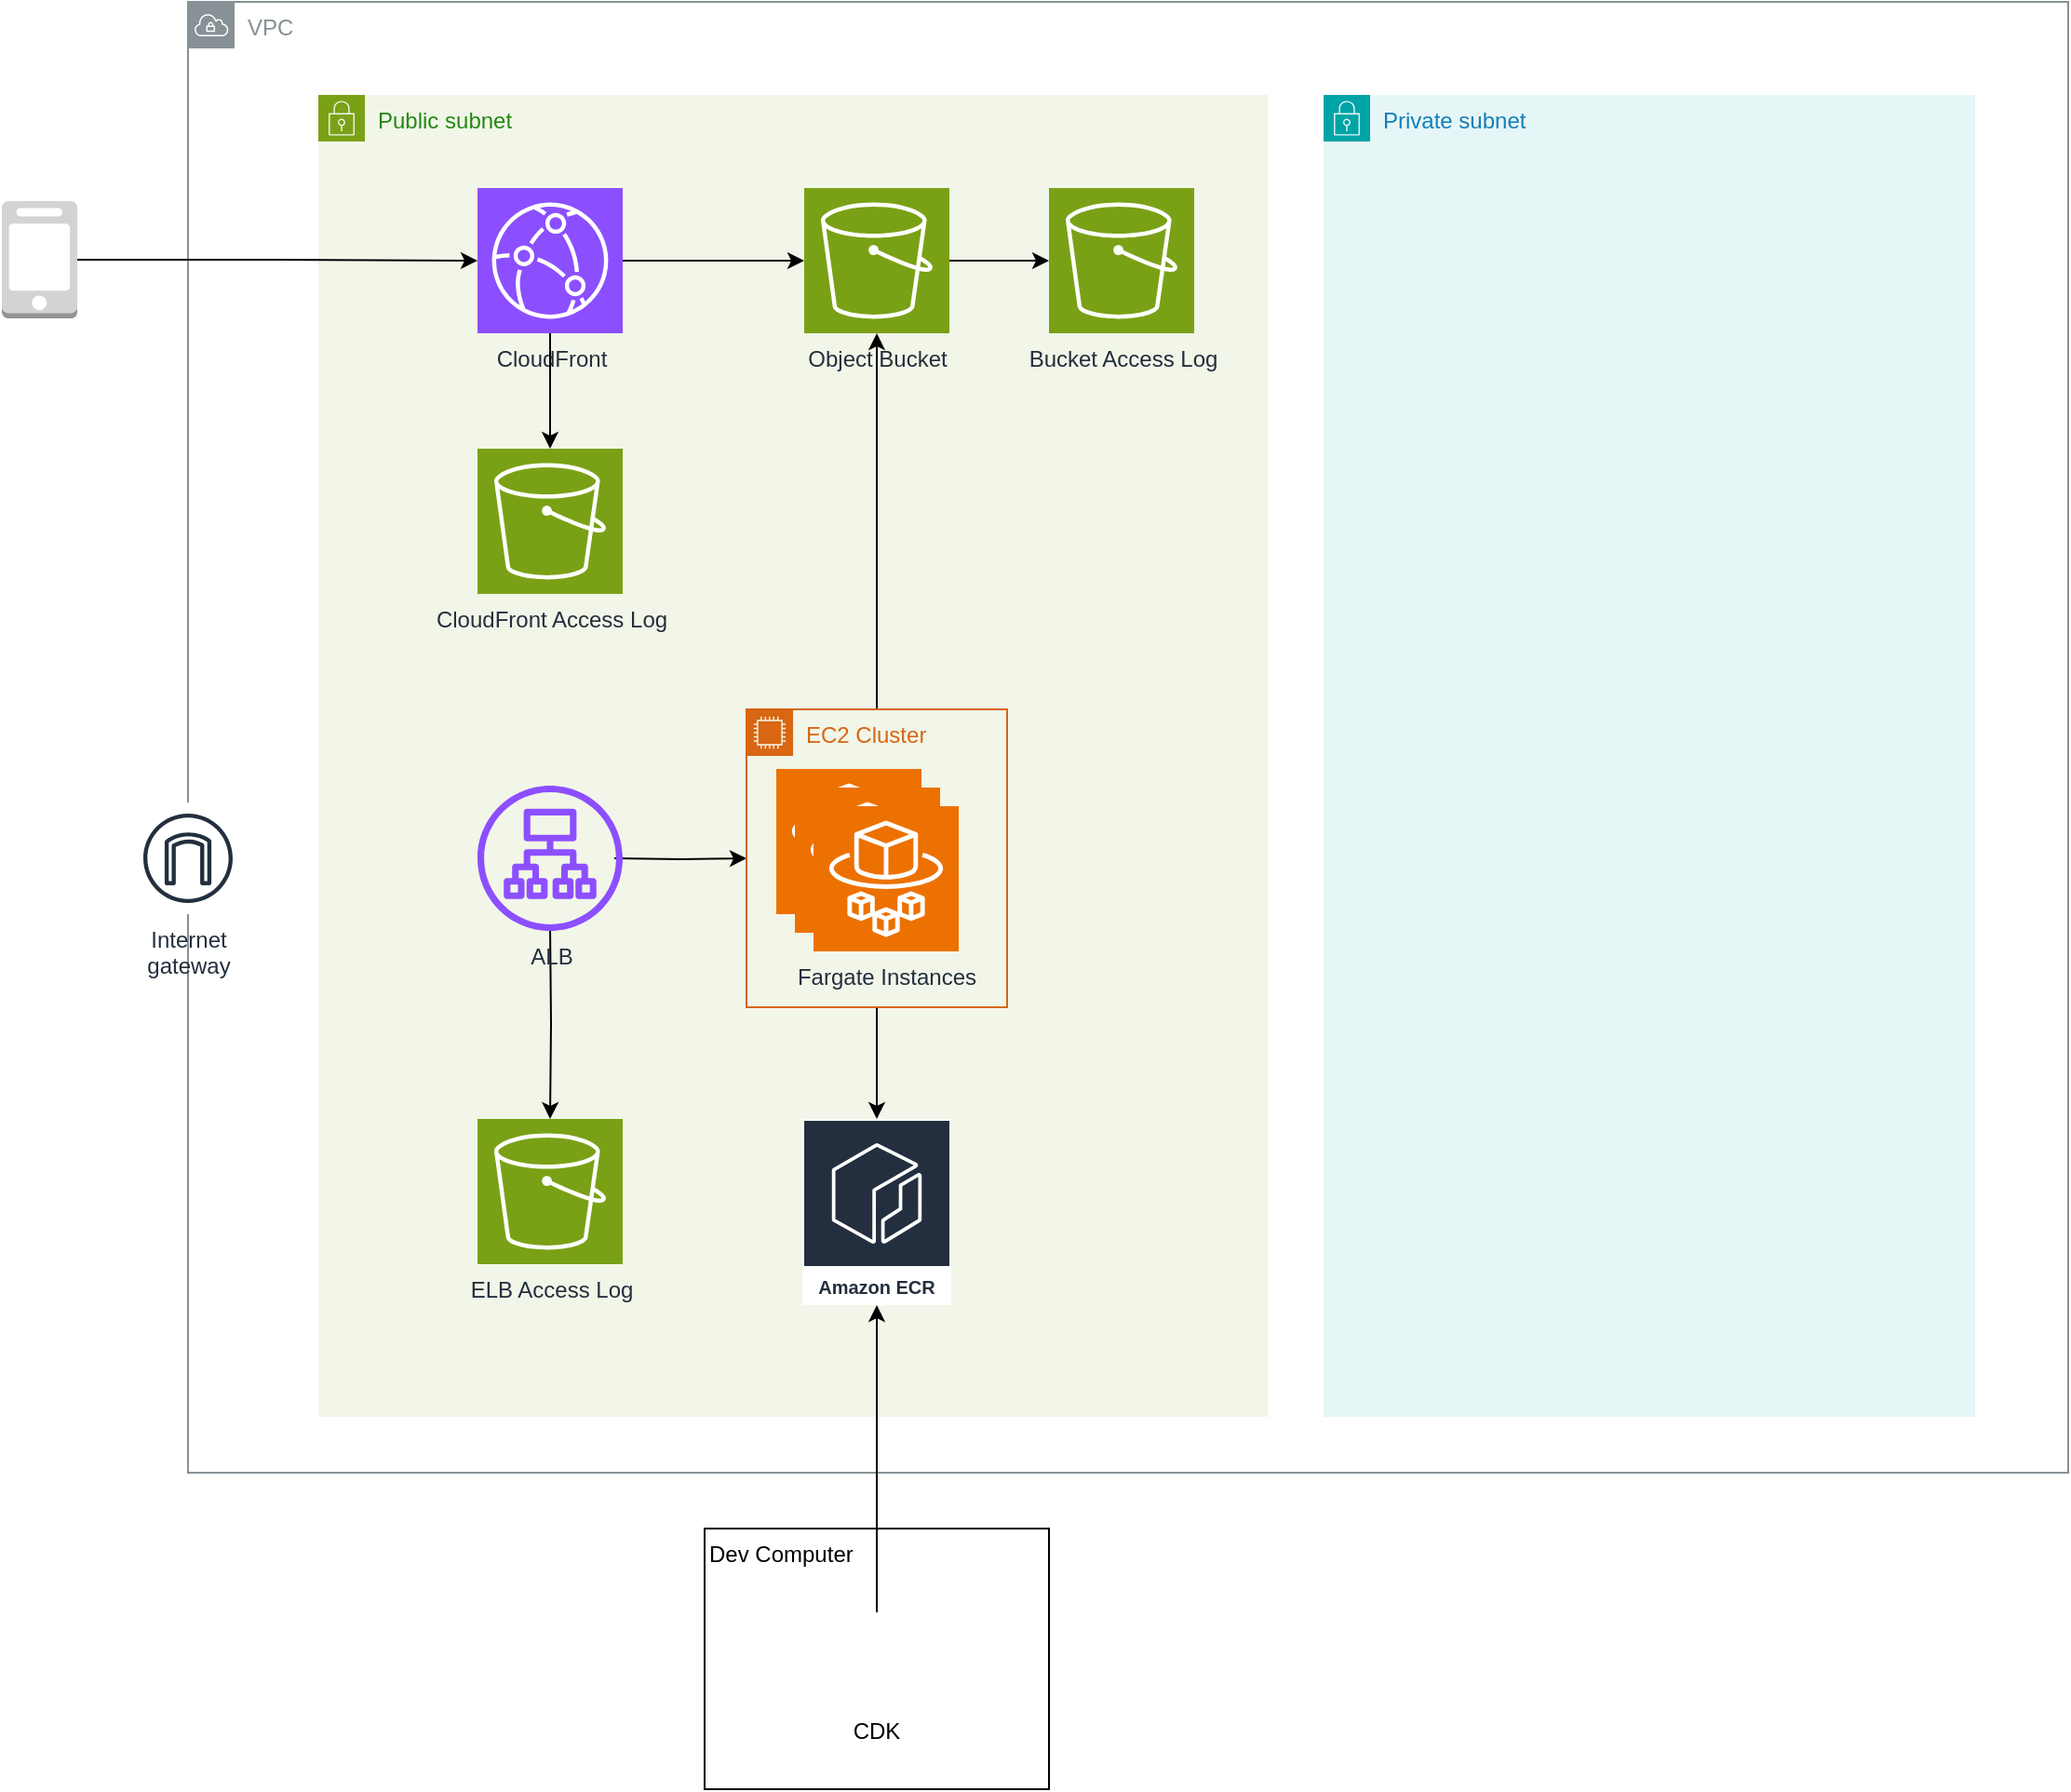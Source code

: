 <mxfile version="24.6.4" type="device">
  <diagram name="Page-1" id="hm0n6FIlsCr-iYiAq2KB">
    <mxGraphModel dx="1363" dy="2063" grid="1" gridSize="10" guides="1" tooltips="1" connect="1" arrows="1" fold="1" page="1" pageScale="1" pageWidth="850" pageHeight="1100" math="0" shadow="0">
      <root>
        <mxCell id="0" />
        <mxCell id="1" parent="0" />
        <mxCell id="xzp7-Ojl1nri3tV_25t9-10" value="VPC" style="sketch=0;outlineConnect=0;gradientColor=none;html=1;whiteSpace=wrap;fontSize=12;fontStyle=0;shape=mxgraph.aws4.group;grIcon=mxgraph.aws4.group_vpc;strokeColor=#879196;fillColor=none;verticalAlign=top;align=left;spacingLeft=30;fontColor=#879196;dashed=0;" vertex="1" parent="1">
          <mxGeometry x="160" y="-170" width="1010" height="790" as="geometry" />
        </mxCell>
        <mxCell id="xzp7-Ojl1nri3tV_25t9-26" value="Public subnet" style="points=[[0,0],[0.25,0],[0.5,0],[0.75,0],[1,0],[1,0.25],[1,0.5],[1,0.75],[1,1],[0.75,1],[0.5,1],[0.25,1],[0,1],[0,0.75],[0,0.5],[0,0.25]];outlineConnect=0;gradientColor=none;html=1;whiteSpace=wrap;fontSize=12;fontStyle=0;container=1;pointerEvents=0;collapsible=0;recursiveResize=0;shape=mxgraph.aws4.group;grIcon=mxgraph.aws4.group_security_group;grStroke=0;strokeColor=#7AA116;fillColor=#F2F6E8;verticalAlign=top;align=left;spacingLeft=30;fontColor=#248814;dashed=0;" vertex="1" parent="1">
          <mxGeometry x="230" y="-120" width="510" height="710" as="geometry" />
        </mxCell>
        <mxCell id="xzp7-Ojl1nri3tV_25t9-8" style="edgeStyle=orthogonalEdgeStyle;rounded=0;orthogonalLoop=1;jettySize=auto;html=1;entryX=0;entryY=0.5;entryDx=0;entryDy=0;" edge="1" parent="1" target="xzp7-Ojl1nri3tV_25t9-3">
          <mxGeometry relative="1" as="geometry">
            <mxPoint x="389" y="290" as="sourcePoint" />
          </mxGeometry>
        </mxCell>
        <mxCell id="xzp7-Ojl1nri3tV_25t9-19" style="edgeStyle=orthogonalEdgeStyle;rounded=0;orthogonalLoop=1;jettySize=auto;html=1;" edge="1" parent="1" source="xzp7-Ojl1nri3tV_25t9-3" target="xzp7-Ojl1nri3tV_25t9-14">
          <mxGeometry relative="1" as="geometry" />
        </mxCell>
        <mxCell id="xzp7-Ojl1nri3tV_25t9-33" style="edgeStyle=orthogonalEdgeStyle;rounded=0;orthogonalLoop=1;jettySize=auto;html=1;" edge="1" parent="1" source="xzp7-Ojl1nri3tV_25t9-3" target="xzp7-Ojl1nri3tV_25t9-32">
          <mxGeometry relative="1" as="geometry" />
        </mxCell>
        <mxCell id="xzp7-Ojl1nri3tV_25t9-3" value="EC2 Cluster" style="points=[[0,0],[0.25,0],[0.5,0],[0.75,0],[1,0],[1,0.25],[1,0.5],[1,0.75],[1,1],[0.75,1],[0.5,1],[0.25,1],[0,1],[0,0.75],[0,0.5],[0,0.25]];outlineConnect=0;gradientColor=none;html=1;whiteSpace=wrap;fontSize=12;fontStyle=0;container=1;pointerEvents=0;collapsible=0;recursiveResize=0;shape=mxgraph.aws4.group;grIcon=mxgraph.aws4.group_ec2_instance_contents;strokeColor=#D86613;fillColor=none;verticalAlign=top;align=left;spacingLeft=30;fontColor=#D86613;dashed=0;" vertex="1" parent="1">
          <mxGeometry x="460" y="210" width="140" height="160" as="geometry" />
        </mxCell>
        <mxCell id="xzp7-Ojl1nri3tV_25t9-7" value="" style="group" vertex="1" connectable="0" parent="xzp7-Ojl1nri3tV_25t9-3">
          <mxGeometry x="16" y="32" width="98" height="98" as="geometry" />
        </mxCell>
        <mxCell id="xzp7-Ojl1nri3tV_25t9-4" value="&lt;div&gt;&lt;div&gt;&lt;br&gt;&lt;/div&gt;&lt;/div&gt;" style="sketch=0;points=[[0,0,0],[0.25,0,0],[0.5,0,0],[0.75,0,0],[1,0,0],[0,1,0],[0.25,1,0],[0.5,1,0],[0.75,1,0],[1,1,0],[0,0.25,0],[0,0.5,0],[0,0.75,0],[1,0.25,0],[1,0.5,0],[1,0.75,0]];outlineConnect=0;fontColor=#232F3E;fillColor=#ED7100;strokeColor=#ffffff;dashed=0;verticalLabelPosition=bottom;verticalAlign=top;align=center;html=1;fontSize=12;fontStyle=0;aspect=fixed;shape=mxgraph.aws4.resourceIcon;resIcon=mxgraph.aws4.fargate;" vertex="1" parent="xzp7-Ojl1nri3tV_25t9-7">
          <mxGeometry width="78" height="78" as="geometry" />
        </mxCell>
        <mxCell id="xzp7-Ojl1nri3tV_25t9-5" value="&lt;div&gt;&lt;div&gt;&lt;br&gt;&lt;/div&gt;&lt;/div&gt;" style="sketch=0;points=[[0,0,0],[0.25,0,0],[0.5,0,0],[0.75,0,0],[1,0,0],[0,1,0],[0.25,1,0],[0.5,1,0],[0.75,1,0],[1,1,0],[0,0.25,0],[0,0.5,0],[0,0.75,0],[1,0.25,0],[1,0.5,0],[1,0.75,0]];outlineConnect=0;fontColor=#232F3E;fillColor=#ED7100;strokeColor=#ffffff;dashed=0;verticalLabelPosition=bottom;verticalAlign=top;align=center;html=1;fontSize=12;fontStyle=0;aspect=fixed;shape=mxgraph.aws4.resourceIcon;resIcon=mxgraph.aws4.fargate;" vertex="1" parent="xzp7-Ojl1nri3tV_25t9-7">
          <mxGeometry x="10" y="10" width="78" height="78" as="geometry" />
        </mxCell>
        <mxCell id="xzp7-Ojl1nri3tV_25t9-6" value="Fargate Instances" style="sketch=0;points=[[0,0,0],[0.25,0,0],[0.5,0,0],[0.75,0,0],[1,0,0],[0,1,0],[0.25,1,0],[0.5,1,0],[0.75,1,0],[1,1,0],[0,0.25,0],[0,0.5,0],[0,0.75,0],[1,0.25,0],[1,0.5,0],[1,0.75,0]];outlineConnect=0;fontColor=#232F3E;fillColor=#ED7100;strokeColor=#ffffff;dashed=0;verticalLabelPosition=bottom;verticalAlign=top;align=center;html=1;fontSize=12;fontStyle=0;aspect=fixed;shape=mxgraph.aws4.resourceIcon;resIcon=mxgraph.aws4.fargate;" vertex="1" parent="xzp7-Ojl1nri3tV_25t9-7">
          <mxGeometry x="20" y="20" width="78" height="78" as="geometry" />
        </mxCell>
        <mxCell id="xzp7-Ojl1nri3tV_25t9-14" value="Object Bucket" style="sketch=0;points=[[0,0,0],[0.25,0,0],[0.5,0,0],[0.75,0,0],[1,0,0],[0,1,0],[0.25,1,0],[0.5,1,0],[0.75,1,0],[1,1,0],[0,0.25,0],[0,0.5,0],[0,0.75,0],[1,0.25,0],[1,0.5,0],[1,0.75,0]];outlineConnect=0;fontColor=#232F3E;fillColor=#7AA116;strokeColor=#ffffff;dashed=0;verticalLabelPosition=bottom;verticalAlign=top;align=center;html=1;fontSize=12;fontStyle=0;aspect=fixed;shape=mxgraph.aws4.resourceIcon;resIcon=mxgraph.aws4.s3;" vertex="1" parent="1">
          <mxGeometry x="491" y="-70" width="78" height="78" as="geometry" />
        </mxCell>
        <mxCell id="xzp7-Ojl1nri3tV_25t9-15" value="ELB Access Log" style="sketch=0;points=[[0,0,0],[0.25,0,0],[0.5,0,0],[0.75,0,0],[1,0,0],[0,1,0],[0.25,1,0],[0.5,1,0],[0.75,1,0],[1,1,0],[0,0.25,0],[0,0.5,0],[0,0.75,0],[1,0.25,0],[1,0.5,0],[1,0.75,0]];outlineConnect=0;fontColor=#232F3E;fillColor=#7AA116;strokeColor=#ffffff;dashed=0;verticalLabelPosition=bottom;verticalAlign=top;align=center;html=1;fontSize=12;fontStyle=0;aspect=fixed;shape=mxgraph.aws4.resourceIcon;resIcon=mxgraph.aws4.s3;" vertex="1" parent="1">
          <mxGeometry x="315.5" y="430" width="78" height="78" as="geometry" />
        </mxCell>
        <mxCell id="xzp7-Ojl1nri3tV_25t9-16" style="edgeStyle=orthogonalEdgeStyle;rounded=0;orthogonalLoop=1;jettySize=auto;html=1;entryX=0.5;entryY=0;entryDx=0;entryDy=0;entryPerimeter=0;" edge="1" parent="1" target="xzp7-Ojl1nri3tV_25t9-15">
          <mxGeometry relative="1" as="geometry">
            <mxPoint x="354.5" y="326" as="sourcePoint" />
          </mxGeometry>
        </mxCell>
        <mxCell id="xzp7-Ojl1nri3tV_25t9-21" value="CloudFront" style="sketch=0;points=[[0,0,0],[0.25,0,0],[0.5,0,0],[0.75,0,0],[1,0,0],[0,1,0],[0.25,1,0],[0.5,1,0],[0.75,1,0],[1,1,0],[0,0.25,0],[0,0.5,0],[0,0.75,0],[1,0.25,0],[1,0.5,0],[1,0.75,0]];outlineConnect=0;fontColor=#232F3E;fillColor=#8C4FFF;strokeColor=#ffffff;dashed=0;verticalLabelPosition=bottom;verticalAlign=top;align=center;html=1;fontSize=12;fontStyle=0;aspect=fixed;shape=mxgraph.aws4.resourceIcon;resIcon=mxgraph.aws4.cloudfront;" vertex="1" parent="1">
          <mxGeometry x="315.5" y="-70" width="78" height="78" as="geometry" />
        </mxCell>
        <mxCell id="xzp7-Ojl1nri3tV_25t9-22" value="ALB" style="sketch=0;outlineConnect=0;fontColor=#232F3E;gradientColor=none;fillColor=#8C4FFF;strokeColor=none;dashed=0;verticalLabelPosition=bottom;verticalAlign=top;align=center;html=1;fontSize=12;fontStyle=0;aspect=fixed;pointerEvents=1;shape=mxgraph.aws4.application_load_balancer;" vertex="1" parent="1">
          <mxGeometry x="315.5" y="251" width="78" height="78" as="geometry" />
        </mxCell>
        <mxCell id="xzp7-Ojl1nri3tV_25t9-23" value="CloudFront Access Log" style="sketch=0;points=[[0,0,0],[0.25,0,0],[0.5,0,0],[0.75,0,0],[1,0,0],[0,1,0],[0.25,1,0],[0.5,1,0],[0.75,1,0],[1,1,0],[0,0.25,0],[0,0.5,0],[0,0.75,0],[1,0.25,0],[1,0.5,0],[1,0.75,0]];outlineConnect=0;fontColor=#232F3E;fillColor=#7AA116;strokeColor=#ffffff;dashed=0;verticalLabelPosition=bottom;verticalAlign=top;align=center;html=1;fontSize=12;fontStyle=0;aspect=fixed;shape=mxgraph.aws4.resourceIcon;resIcon=mxgraph.aws4.s3;" vertex="1" parent="1">
          <mxGeometry x="315.5" y="70" width="78" height="78" as="geometry" />
        </mxCell>
        <mxCell id="xzp7-Ojl1nri3tV_25t9-24" style="edgeStyle=orthogonalEdgeStyle;rounded=0;orthogonalLoop=1;jettySize=auto;html=1;entryX=0;entryY=0.5;entryDx=0;entryDy=0;entryPerimeter=0;" edge="1" parent="1" source="xzp7-Ojl1nri3tV_25t9-21" target="xzp7-Ojl1nri3tV_25t9-14">
          <mxGeometry relative="1" as="geometry" />
        </mxCell>
        <mxCell id="xzp7-Ojl1nri3tV_25t9-25" style="edgeStyle=orthogonalEdgeStyle;rounded=0;orthogonalLoop=1;jettySize=auto;html=1;entryX=0.5;entryY=0;entryDx=0;entryDy=0;entryPerimeter=0;" edge="1" parent="1" source="xzp7-Ojl1nri3tV_25t9-21" target="xzp7-Ojl1nri3tV_25t9-23">
          <mxGeometry relative="1" as="geometry" />
        </mxCell>
        <mxCell id="xzp7-Ojl1nri3tV_25t9-27" value="Private subnet" style="points=[[0,0],[0.25,0],[0.5,0],[0.75,0],[1,0],[1,0.25],[1,0.5],[1,0.75],[1,1],[0.75,1],[0.5,1],[0.25,1],[0,1],[0,0.75],[0,0.5],[0,0.25]];outlineConnect=0;gradientColor=none;html=1;whiteSpace=wrap;fontSize=12;fontStyle=0;container=1;pointerEvents=0;collapsible=0;recursiveResize=0;shape=mxgraph.aws4.group;grIcon=mxgraph.aws4.group_security_group;grStroke=0;strokeColor=#00A4A6;fillColor=#E6F6F7;verticalAlign=top;align=left;spacingLeft=30;fontColor=#147EBA;dashed=0;" vertex="1" parent="1">
          <mxGeometry x="770" y="-120" width="350" height="710" as="geometry" />
        </mxCell>
        <mxCell id="xzp7-Ojl1nri3tV_25t9-28" value="" style="outlineConnect=0;dashed=0;verticalLabelPosition=bottom;verticalAlign=top;align=center;html=1;shape=mxgraph.aws3.mobile_client;fillColor=#D2D3D3;gradientColor=none;" vertex="1" parent="1">
          <mxGeometry x="60" y="-63" width="40.5" height="63" as="geometry" />
        </mxCell>
        <mxCell id="xzp7-Ojl1nri3tV_25t9-29" style="edgeStyle=orthogonalEdgeStyle;rounded=0;orthogonalLoop=1;jettySize=auto;html=1;entryX=0;entryY=0.5;entryDx=0;entryDy=0;entryPerimeter=0;" edge="1" parent="1" source="xzp7-Ojl1nri3tV_25t9-28" target="xzp7-Ojl1nri3tV_25t9-21">
          <mxGeometry relative="1" as="geometry" />
        </mxCell>
        <mxCell id="xzp7-Ojl1nri3tV_25t9-30" value="Internet&#xa;gateway" style="sketch=0;outlineConnect=0;fontColor=#232F3E;gradientColor=none;strokeColor=#232F3E;fillColor=#ffffff;dashed=0;verticalLabelPosition=bottom;verticalAlign=top;align=center;html=1;fontSize=12;fontStyle=0;aspect=fixed;shape=mxgraph.aws4.resourceIcon;resIcon=mxgraph.aws4.internet_gateway;" vertex="1" parent="1">
          <mxGeometry x="130" y="260" width="60" height="60" as="geometry" />
        </mxCell>
        <mxCell id="xzp7-Ojl1nri3tV_25t9-32" value="Amazon ECR" style="sketch=0;outlineConnect=0;fontColor=#232F3E;gradientColor=none;strokeColor=#ffffff;fillColor=#232F3E;dashed=0;verticalLabelPosition=middle;verticalAlign=bottom;align=center;html=1;whiteSpace=wrap;fontSize=10;fontStyle=1;spacing=3;shape=mxgraph.aws4.productIcon;prIcon=mxgraph.aws4.ecr;" vertex="1" parent="1">
          <mxGeometry x="490" y="430" width="80" height="100" as="geometry" />
        </mxCell>
        <mxCell id="xzp7-Ojl1nri3tV_25t9-35" value="Dev Computer" style="rounded=0;whiteSpace=wrap;html=1;horizontal=1;verticalAlign=top;align=left;fillColor=none;" vertex="1" parent="1">
          <mxGeometry x="437.5" y="650" width="185" height="140" as="geometry" />
        </mxCell>
        <mxCell id="xzp7-Ojl1nri3tV_25t9-37" style="edgeStyle=orthogonalEdgeStyle;rounded=0;orthogonalLoop=1;jettySize=auto;html=1;" edge="1" parent="1" source="xzp7-Ojl1nri3tV_25t9-36" target="xzp7-Ojl1nri3tV_25t9-32">
          <mxGeometry relative="1" as="geometry" />
        </mxCell>
        <mxCell id="xzp7-Ojl1nri3tV_25t9-36" value="CDK" style="shape=image;verticalLabelPosition=bottom;labelBackgroundColor=default;verticalAlign=top;aspect=fixed;imageAspect=0;image=https://avatars.githubusercontent.com/u/90621382?s=280&amp;v=4;" vertex="1" parent="1">
          <mxGeometry x="505" y="695" width="50" height="50" as="geometry" />
        </mxCell>
        <mxCell id="xzp7-Ojl1nri3tV_25t9-38" value="Bucket Access Log" style="sketch=0;points=[[0,0,0],[0.25,0,0],[0.5,0,0],[0.75,0,0],[1,0,0],[0,1,0],[0.25,1,0],[0.5,1,0],[0.75,1,0],[1,1,0],[0,0.25,0],[0,0.5,0],[0,0.75,0],[1,0.25,0],[1,0.5,0],[1,0.75,0]];outlineConnect=0;fontColor=#232F3E;fillColor=#7AA116;strokeColor=#ffffff;dashed=0;verticalLabelPosition=bottom;verticalAlign=top;align=center;html=1;fontSize=12;fontStyle=0;aspect=fixed;shape=mxgraph.aws4.resourceIcon;resIcon=mxgraph.aws4.s3;" vertex="1" parent="1">
          <mxGeometry x="622.5" y="-70" width="78" height="78" as="geometry" />
        </mxCell>
        <mxCell id="xzp7-Ojl1nri3tV_25t9-39" style="edgeStyle=orthogonalEdgeStyle;rounded=0;orthogonalLoop=1;jettySize=auto;html=1;entryX=0;entryY=0.5;entryDx=0;entryDy=0;entryPerimeter=0;" edge="1" parent="1" source="xzp7-Ojl1nri3tV_25t9-14" target="xzp7-Ojl1nri3tV_25t9-38">
          <mxGeometry relative="1" as="geometry" />
        </mxCell>
      </root>
    </mxGraphModel>
  </diagram>
</mxfile>
